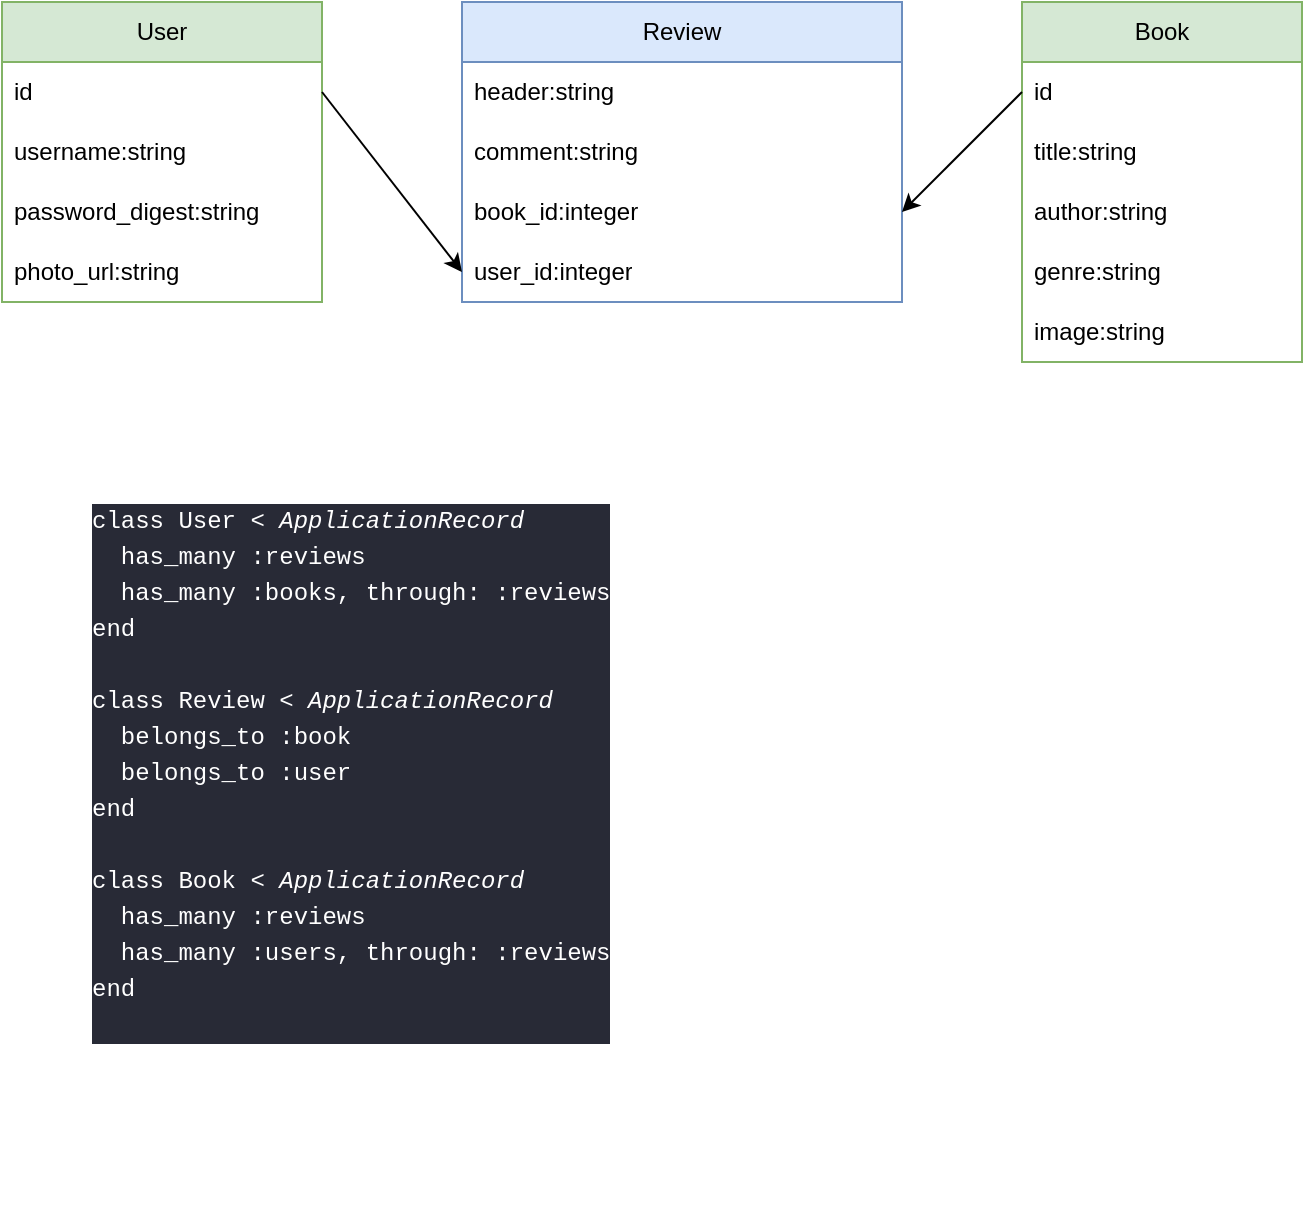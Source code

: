 <mxfile>
    <diagram name="Page-1" id="j6fplzPcvg-Y2COIHhR6">
        <mxGraphModel dx="571" dy="378" grid="1" gridSize="10" guides="1" tooltips="1" connect="1" arrows="1" fold="1" page="1" pageScale="1" pageWidth="850" pageHeight="1100" math="0" shadow="0">
            <root>
                <mxCell id="0"/>
                <mxCell id="1" parent="0"/>
                <mxCell id="bge5SjlJH3JqmGSIwWhI-1" value="Review" style="swimlane;fontStyle=0;childLayout=stackLayout;horizontal=1;startSize=30;horizontalStack=0;resizeParent=1;resizeParentMax=0;resizeLast=0;collapsible=1;marginBottom=0;whiteSpace=wrap;html=1;fillColor=#dae8fc;strokeColor=#6c8ebf;" parent="1" vertex="1">
                    <mxGeometry x="250" y="170" width="220" height="150" as="geometry"/>
                </mxCell>
                <mxCell id="2" value="header:string" style="text;strokeColor=none;fillColor=none;align=left;verticalAlign=middle;spacingLeft=4;spacingRight=4;overflow=hidden;points=[[0,0.5],[1,0.5]];portConstraint=eastwest;rotatable=0;whiteSpace=wrap;html=1;" vertex="1" parent="bge5SjlJH3JqmGSIwWhI-1">
                    <mxGeometry y="30" width="220" height="30" as="geometry"/>
                </mxCell>
                <mxCell id="bge5SjlJH3JqmGSIwWhI-10" value="comment:string" style="text;strokeColor=none;fillColor=none;align=left;verticalAlign=middle;spacingLeft=4;spacingRight=4;overflow=hidden;points=[[0,0.5],[1,0.5]];portConstraint=eastwest;rotatable=0;whiteSpace=wrap;html=1;" parent="bge5SjlJH3JqmGSIwWhI-1" vertex="1">
                    <mxGeometry y="60" width="220" height="30" as="geometry"/>
                </mxCell>
                <mxCell id="bge5SjlJH3JqmGSIwWhI-45" value="book_id:integer" style="text;strokeColor=none;fillColor=none;align=left;verticalAlign=middle;spacingLeft=4;spacingRight=4;overflow=hidden;points=[[0,0.5],[1,0.5]];portConstraint=eastwest;rotatable=0;whiteSpace=wrap;html=1;" parent="bge5SjlJH3JqmGSIwWhI-1" vertex="1">
                    <mxGeometry y="90" width="220" height="30" as="geometry"/>
                </mxCell>
                <mxCell id="bge5SjlJH3JqmGSIwWhI-44" value="user_id:integer" style="text;strokeColor=none;fillColor=none;align=left;verticalAlign=middle;spacingLeft=4;spacingRight=4;overflow=hidden;points=[[0,0.5],[1,0.5]];portConstraint=eastwest;rotatable=0;whiteSpace=wrap;html=1;" parent="bge5SjlJH3JqmGSIwWhI-1" vertex="1">
                    <mxGeometry y="120" width="220" height="30" as="geometry"/>
                </mxCell>
                <mxCell id="bge5SjlJH3JqmGSIwWhI-5" value="User" style="swimlane;fontStyle=0;childLayout=stackLayout;horizontal=1;startSize=30;horizontalStack=0;resizeParent=1;resizeParentMax=0;resizeLast=0;collapsible=1;marginBottom=0;whiteSpace=wrap;html=1;movable=1;resizable=1;rotatable=1;deletable=1;editable=1;connectable=1;container=0;fillColor=#d5e8d4;strokeColor=#82b366;" parent="1" vertex="1">
                    <mxGeometry x="20" y="170" width="160" height="150" as="geometry">
                        <mxRectangle x="80" y="160" width="70" height="30" as="alternateBounds"/>
                    </mxGeometry>
                </mxCell>
                <mxCell id="bge5SjlJH3JqmGSIwWhI-52" value="id" style="text;strokeColor=none;fillColor=none;align=left;verticalAlign=middle;spacingLeft=4;spacingRight=4;overflow=hidden;points=[[0,0.5],[1,0.5]];portConstraint=eastwest;rotatable=0;whiteSpace=wrap;html=1;" parent="bge5SjlJH3JqmGSIwWhI-5" vertex="1">
                    <mxGeometry y="30" width="160" height="30" as="geometry"/>
                </mxCell>
                <mxCell id="bge5SjlJH3JqmGSIwWhI-6" value="username:string" style="text;strokeColor=none;fillColor=none;align=left;verticalAlign=middle;spacingLeft=4;spacingRight=4;overflow=hidden;points=[[0,0.5],[1,0.5]];portConstraint=eastwest;rotatable=0;whiteSpace=wrap;html=1;" parent="bge5SjlJH3JqmGSIwWhI-5" vertex="1">
                    <mxGeometry y="60" width="160" height="30" as="geometry"/>
                </mxCell>
                <mxCell id="bge5SjlJH3JqmGSIwWhI-7" value="password_digest:string" style="text;strokeColor=none;fillColor=none;align=left;verticalAlign=middle;spacingLeft=4;spacingRight=4;overflow=hidden;points=[[0,0.5],[1,0.5]];portConstraint=eastwest;rotatable=0;whiteSpace=wrap;html=1;" parent="bge5SjlJH3JqmGSIwWhI-5" vertex="1">
                    <mxGeometry y="90" width="160" height="30" as="geometry"/>
                </mxCell>
                <mxCell id="ur_l_EAQ24_TNNd7PzkK-1" value="photo_url:string" style="text;strokeColor=none;fillColor=none;align=left;verticalAlign=middle;spacingLeft=4;spacingRight=4;overflow=hidden;points=[[0,0.5],[1,0.5]];portConstraint=eastwest;rotatable=0;whiteSpace=wrap;html=1;" parent="bge5SjlJH3JqmGSIwWhI-5" vertex="1">
                    <mxGeometry y="120" width="160" height="30" as="geometry"/>
                </mxCell>
                <mxCell id="bge5SjlJH3JqmGSIwWhI-9" value="Book" style="swimlane;fontStyle=0;childLayout=stackLayout;horizontal=1;startSize=30;horizontalStack=0;resizeParent=1;resizeParentMax=0;resizeLast=0;collapsible=1;marginBottom=0;whiteSpace=wrap;html=1;fillColor=#d5e8d4;strokeColor=#82b366;" parent="1" vertex="1">
                    <mxGeometry x="530" y="170" width="140" height="180" as="geometry"/>
                </mxCell>
                <mxCell id="bge5SjlJH3JqmGSIwWhI-53" value="id" style="text;strokeColor=none;fillColor=none;align=left;verticalAlign=middle;spacingLeft=4;spacingRight=4;overflow=hidden;points=[[0,0.5],[1,0.5]];portConstraint=eastwest;rotatable=0;whiteSpace=wrap;html=1;" parent="bge5SjlJH3JqmGSIwWhI-9" vertex="1">
                    <mxGeometry y="30" width="140" height="30" as="geometry"/>
                </mxCell>
                <mxCell id="bge5SjlJH3JqmGSIwWhI-2" value="title:string" style="text;strokeColor=none;fillColor=none;align=left;verticalAlign=middle;spacingLeft=4;spacingRight=4;overflow=hidden;points=[[0,0.5],[1,0.5]];portConstraint=eastwest;rotatable=0;whiteSpace=wrap;html=1;" parent="bge5SjlJH3JqmGSIwWhI-9" vertex="1">
                    <mxGeometry y="60" width="140" height="30" as="geometry"/>
                </mxCell>
                <mxCell id="bge5SjlJH3JqmGSIwWhI-3" value="author:string" style="text;strokeColor=none;fillColor=none;align=left;verticalAlign=middle;spacingLeft=4;spacingRight=4;overflow=hidden;points=[[0,0.5],[1,0.5]];portConstraint=eastwest;rotatable=0;whiteSpace=wrap;html=1;" parent="bge5SjlJH3JqmGSIwWhI-9" vertex="1">
                    <mxGeometry y="90" width="140" height="30" as="geometry"/>
                </mxCell>
                <mxCell id="bge5SjlJH3JqmGSIwWhI-57" value="genre:string" style="text;strokeColor=none;fillColor=none;align=left;verticalAlign=middle;spacingLeft=4;spacingRight=4;overflow=hidden;points=[[0,0.5],[1,0.5]];portConstraint=eastwest;rotatable=0;whiteSpace=wrap;html=1;" parent="bge5SjlJH3JqmGSIwWhI-9" vertex="1">
                    <mxGeometry y="120" width="140" height="30" as="geometry"/>
                </mxCell>
                <mxCell id="bge5SjlJH3JqmGSIwWhI-54" value="image:string" style="text;strokeColor=none;fillColor=none;align=left;verticalAlign=middle;spacingLeft=4;spacingRight=4;overflow=hidden;points=[[0,0.5],[1,0.5]];portConstraint=eastwest;rotatable=0;whiteSpace=wrap;html=1;" parent="bge5SjlJH3JqmGSIwWhI-9" vertex="1">
                    <mxGeometry y="150" width="140" height="30" as="geometry"/>
                </mxCell>
                <mxCell id="bge5SjlJH3JqmGSIwWhI-49" value="" style="endArrow=classic;html=1;rounded=0;fontColor=#000099;exitX=1;exitY=0.5;exitDx=0;exitDy=0;entryX=0;entryY=0.5;entryDx=0;entryDy=0;" parent="1" source="bge5SjlJH3JqmGSIwWhI-52" target="bge5SjlJH3JqmGSIwWhI-44" edge="1">
                    <mxGeometry width="50" height="50" relative="1" as="geometry">
                        <mxPoint x="280" y="370" as="sourcePoint"/>
                        <mxPoint x="330" y="320" as="targetPoint"/>
                    </mxGeometry>
                </mxCell>
                <mxCell id="bge5SjlJH3JqmGSIwWhI-51" value="" style="endArrow=classic;html=1;rounded=0;fontColor=#000099;exitX=0;exitY=0.5;exitDx=0;exitDy=0;entryX=1;entryY=0.5;entryDx=0;entryDy=0;" parent="1" source="bge5SjlJH3JqmGSIwWhI-53" target="bge5SjlJH3JqmGSIwWhI-45" edge="1">
                    <mxGeometry width="50" height="50" relative="1" as="geometry">
                        <mxPoint x="280" y="370" as="sourcePoint"/>
                        <mxPoint x="330" y="320" as="targetPoint"/>
                    </mxGeometry>
                </mxCell>
                <mxCell id="bge5SjlJH3JqmGSIwWhI-62" value="&lt;h1&gt;&lt;font color=&quot;#ffffff&quot;&gt;&lt;br&gt;&lt;/font&gt;&lt;/h1&gt;&lt;div style=&quot;background-color: rgb(40, 42, 54); font-family: Menlo, Monaco, &amp;quot;Courier New&amp;quot;, monospace; line-height: 18px;&quot;&gt;&lt;div style=&quot;&quot;&gt;&lt;font color=&quot;#ffffff&quot;&gt;class User&lt;span style=&quot;font-style: italic;&quot;&gt; &lt;/span&gt;&lt;span style=&quot;font-style: italic;&quot;&gt;&amp;lt;&lt;/span&gt;&lt;span style=&quot;font-style: italic;&quot;&gt; ApplicationRecord&lt;/span&gt;&lt;/font&gt;&lt;/div&gt;&lt;div style=&quot;&quot;&gt;&lt;font color=&quot;#ffffff&quot;&gt;&amp;nbsp; has_many :reviews&lt;/font&gt;&lt;/div&gt;&lt;div style=&quot;&quot;&gt;&lt;font color=&quot;#ffffff&quot;&gt;&amp;nbsp; has_many :books, through: :reviews&lt;/font&gt;&lt;/div&gt;&lt;div style=&quot;&quot;&gt;&lt;font color=&quot;#ffffff&quot;&gt;end&lt;/font&gt;&lt;/div&gt;&lt;font color=&quot;#ffffff&quot;&gt;&lt;br&gt;&lt;/font&gt;&lt;div style=&quot;&quot;&gt;&lt;font color=&quot;#ffffff&quot;&gt;class&amp;nbsp;Review&lt;span style=&quot;font-style: italic;&quot;&gt;&amp;nbsp;&lt;/span&gt;&lt;span style=&quot;font-style: italic;&quot;&gt;&amp;lt;&lt;/span&gt;&lt;span style=&quot;font-style: italic;&quot;&gt; ApplicationRecord&lt;/span&gt;&lt;/font&gt;&lt;/div&gt;&lt;div style=&quot;&quot;&gt;&lt;font color=&quot;#ffffff&quot;&gt;&amp;nbsp; belongs_to :book&lt;/font&gt;&lt;/div&gt;&lt;div style=&quot;&quot;&gt;&lt;font color=&quot;#ffffff&quot;&gt;&amp;nbsp; belongs_to :user&lt;/font&gt;&lt;/div&gt;&lt;div style=&quot;&quot;&gt;&lt;font color=&quot;#ffffff&quot;&gt;end&lt;/font&gt;&lt;/div&gt;&lt;font color=&quot;#ffffff&quot;&gt;&lt;br&gt;&lt;/font&gt;&lt;div style=&quot;&quot;&gt;&lt;font color=&quot;#ffffff&quot;&gt;class&amp;nbsp;Book&lt;span style=&quot;font-style: italic;&quot;&gt;&amp;nbsp;&lt;/span&gt;&lt;span style=&quot;font-style: italic;&quot;&gt;&amp;lt;&lt;/span&gt;&lt;span style=&quot;font-style: italic;&quot;&gt; ApplicationRecord&lt;/span&gt;&lt;/font&gt;&lt;/div&gt;&lt;div style=&quot;&quot;&gt;&lt;font color=&quot;#ffffff&quot;&gt;&amp;nbsp; has_many :reviews&lt;/font&gt;&lt;/div&gt;&lt;div style=&quot;&quot;&gt;&lt;font color=&quot;#ffffff&quot;&gt;&amp;nbsp; has_many&amp;nbsp;:users, through: :reviews&lt;/font&gt;&lt;/div&gt;&lt;div style=&quot;&quot;&gt;&lt;font color=&quot;#ffffff&quot;&gt;end&lt;/font&gt;&lt;/div&gt;&lt;br&gt;&lt;/div&gt;" style="text;html=1;strokeColor=none;fillColor=none;spacing=5;spacingTop=-20;whiteSpace=wrap;overflow=hidden;rounded=0;fontColor=#000099;" parent="1" vertex="1">
                    <mxGeometry x="60" y="370" width="520" height="410" as="geometry"/>
                </mxCell>
            </root>
        </mxGraphModel>
    </diagram>
</mxfile>